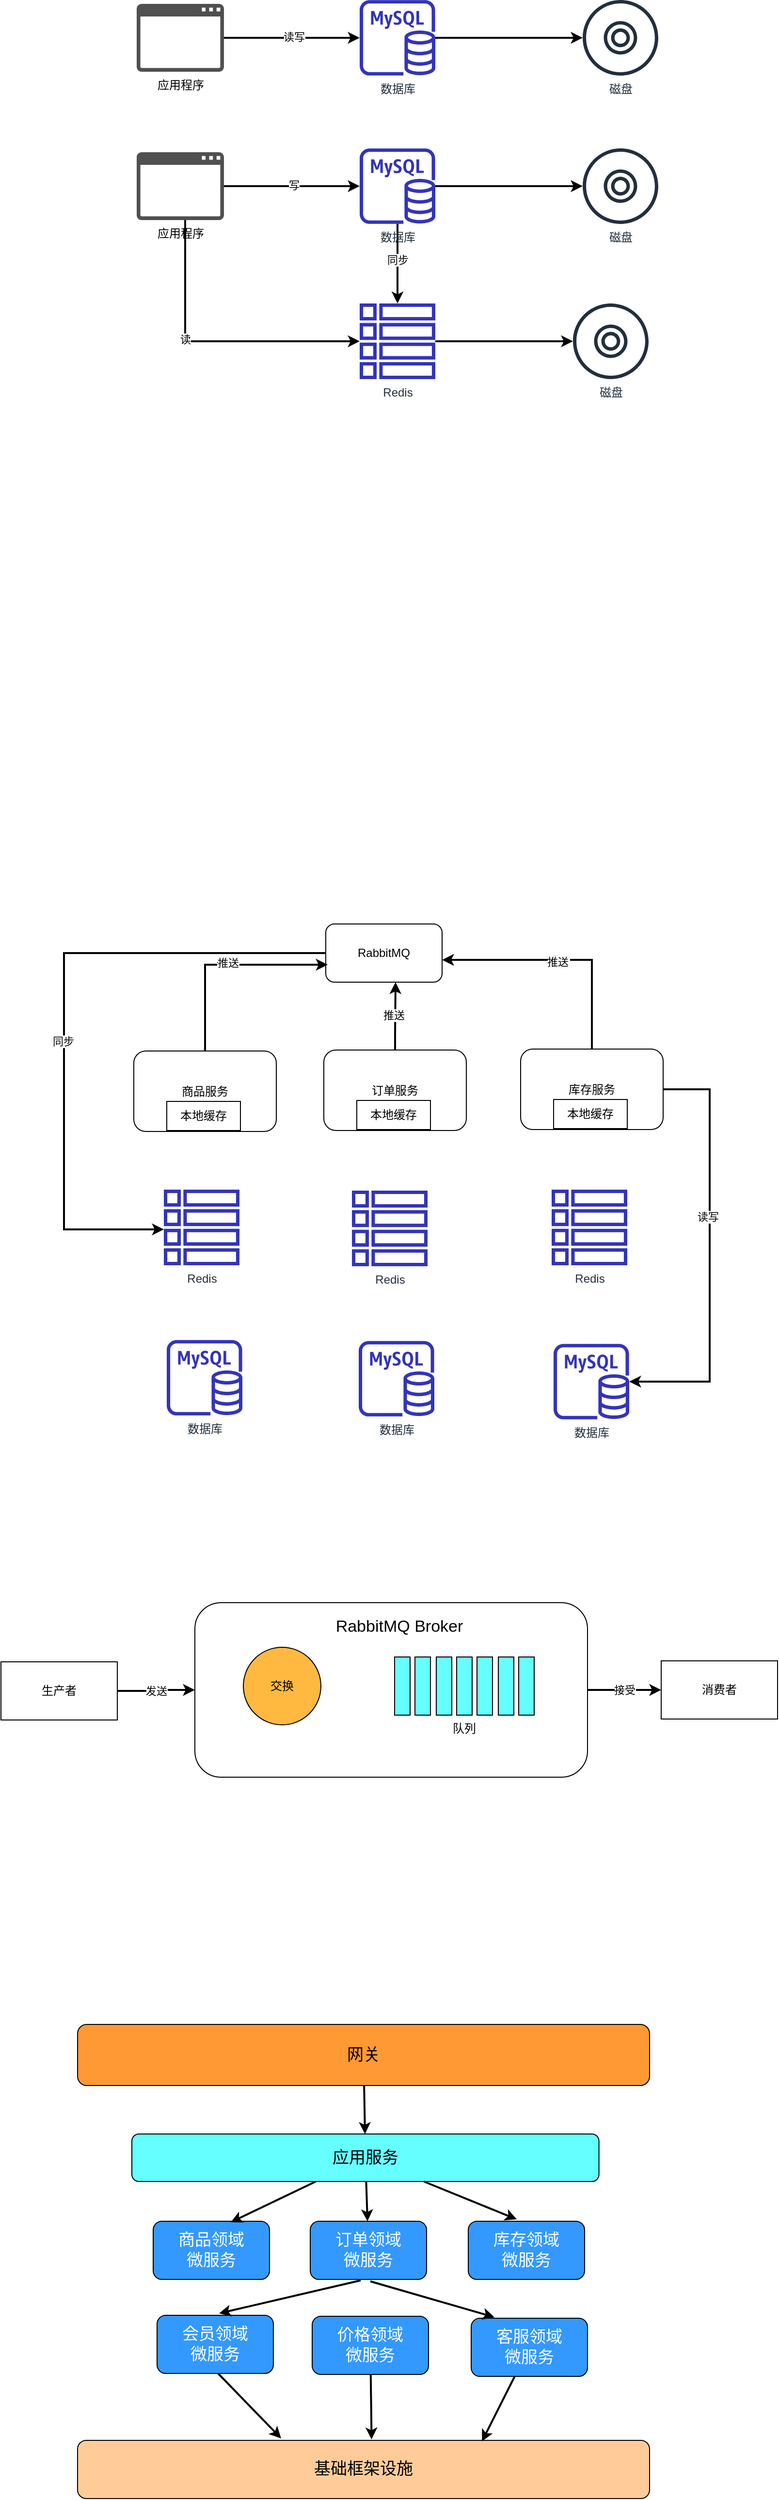 <mxfile version="14.8.2" type="github">
  <diagram id="kO47HjCVSKzxQzMlH1wq" name="Page-1">
    <mxGraphModel dx="1298" dy="699" grid="0" gridSize="10" guides="0" tooltips="1" connect="0" arrows="0" fold="1" page="1" pageScale="1" pageWidth="827" pageHeight="1169" math="0" shadow="0">
      <root>
        <mxCell id="0" />
        <mxCell id="1" parent="0" />
        <mxCell id="Cb7k-1XzN7EP1WFbkGiM-3" value="磁盘" style="outlineConnect=0;fontColor=#232F3E;gradientColor=none;fillColor=#232F3E;strokeColor=none;dashed=0;verticalLabelPosition=bottom;verticalAlign=top;align=center;html=1;fontSize=12;fontStyle=0;aspect=fixed;pointerEvents=1;shape=mxgraph.aws4.disk;" vertex="1" parent="1">
          <mxGeometry x="620" y="270" width="78" height="78" as="geometry" />
        </mxCell>
        <mxCell id="Cb7k-1XzN7EP1WFbkGiM-8" style="edgeStyle=orthogonalEdgeStyle;rounded=0;orthogonalLoop=1;jettySize=auto;html=1;strokeWidth=2;" edge="1" parent="1" source="Cb7k-1XzN7EP1WFbkGiM-5" target="Cb7k-1XzN7EP1WFbkGiM-3">
          <mxGeometry relative="1" as="geometry" />
        </mxCell>
        <mxCell id="Cb7k-1XzN7EP1WFbkGiM-5" value="数据库" style="outlineConnect=0;fontColor=#232F3E;gradientColor=none;fillColor=#3334B9;strokeColor=none;dashed=0;verticalLabelPosition=bottom;verticalAlign=top;align=center;html=1;fontSize=12;fontStyle=0;aspect=fixed;pointerEvents=1;shape=mxgraph.aws4.rds_mysql_instance;" vertex="1" parent="1">
          <mxGeometry x="390" y="270" width="78" height="78" as="geometry" />
        </mxCell>
        <mxCell id="Cb7k-1XzN7EP1WFbkGiM-7" style="edgeStyle=orthogonalEdgeStyle;rounded=0;orthogonalLoop=1;jettySize=auto;html=1;strokeWidth=2;" edge="1" parent="1" source="Cb7k-1XzN7EP1WFbkGiM-6" target="Cb7k-1XzN7EP1WFbkGiM-5">
          <mxGeometry relative="1" as="geometry" />
        </mxCell>
        <mxCell id="Cb7k-1XzN7EP1WFbkGiM-9" value="读写" style="edgeLabel;html=1;align=center;verticalAlign=middle;resizable=0;points=[];" vertex="1" connectable="0" parent="Cb7k-1XzN7EP1WFbkGiM-7">
          <mxGeometry x="0.029" y="1" relative="1" as="geometry">
            <mxPoint as="offset" />
          </mxGeometry>
        </mxCell>
        <mxCell id="Cb7k-1XzN7EP1WFbkGiM-6" value="应用程序" style="pointerEvents=1;shadow=0;dashed=0;html=1;strokeColor=none;fillColor=#505050;labelPosition=center;verticalLabelPosition=bottom;verticalAlign=top;outlineConnect=0;align=center;shape=mxgraph.office.concepts.application_generic;" vertex="1" parent="1">
          <mxGeometry x="160" y="274" width="90" height="70" as="geometry" />
        </mxCell>
        <mxCell id="Cb7k-1XzN7EP1WFbkGiM-10" value="磁盘" style="outlineConnect=0;fontColor=#232F3E;gradientColor=none;fillColor=#232F3E;strokeColor=none;dashed=0;verticalLabelPosition=bottom;verticalAlign=top;align=center;html=1;fontSize=12;fontStyle=0;aspect=fixed;pointerEvents=1;shape=mxgraph.aws4.disk;" vertex="1" parent="1">
          <mxGeometry x="620" y="423" width="78" height="78" as="geometry" />
        </mxCell>
        <mxCell id="Cb7k-1XzN7EP1WFbkGiM-11" style="edgeStyle=orthogonalEdgeStyle;rounded=0;orthogonalLoop=1;jettySize=auto;html=1;strokeWidth=2;" edge="1" parent="1" source="Cb7k-1XzN7EP1WFbkGiM-12" target="Cb7k-1XzN7EP1WFbkGiM-10">
          <mxGeometry relative="1" as="geometry" />
        </mxCell>
        <mxCell id="Cb7k-1XzN7EP1WFbkGiM-17" style="edgeStyle=orthogonalEdgeStyle;rounded=0;orthogonalLoop=1;jettySize=auto;html=1;strokeWidth=2;" edge="1" parent="1" source="Cb7k-1XzN7EP1WFbkGiM-12" target="Cb7k-1XzN7EP1WFbkGiM-16">
          <mxGeometry relative="1" as="geometry" />
        </mxCell>
        <mxCell id="Cb7k-1XzN7EP1WFbkGiM-22" value="同步" style="edgeLabel;html=1;align=center;verticalAlign=middle;resizable=0;points=[];" vertex="1" connectable="0" parent="Cb7k-1XzN7EP1WFbkGiM-17">
          <mxGeometry x="-0.098" relative="1" as="geometry">
            <mxPoint as="offset" />
          </mxGeometry>
        </mxCell>
        <mxCell id="Cb7k-1XzN7EP1WFbkGiM-12" value="数据库" style="outlineConnect=0;fontColor=#232F3E;gradientColor=none;fillColor=#3334B9;strokeColor=none;dashed=0;verticalLabelPosition=bottom;verticalAlign=top;align=center;html=1;fontSize=12;fontStyle=0;aspect=fixed;pointerEvents=1;shape=mxgraph.aws4.rds_mysql_instance;" vertex="1" parent="1">
          <mxGeometry x="390" y="423" width="78" height="78" as="geometry" />
        </mxCell>
        <mxCell id="Cb7k-1XzN7EP1WFbkGiM-13" style="edgeStyle=orthogonalEdgeStyle;rounded=0;orthogonalLoop=1;jettySize=auto;html=1;strokeWidth=2;" edge="1" parent="1" source="Cb7k-1XzN7EP1WFbkGiM-15" target="Cb7k-1XzN7EP1WFbkGiM-12">
          <mxGeometry relative="1" as="geometry" />
        </mxCell>
        <mxCell id="Cb7k-1XzN7EP1WFbkGiM-14" value="写" style="edgeLabel;html=1;align=center;verticalAlign=middle;resizable=0;points=[];" vertex="1" connectable="0" parent="Cb7k-1XzN7EP1WFbkGiM-13">
          <mxGeometry x="0.029" y="1" relative="1" as="geometry">
            <mxPoint as="offset" />
          </mxGeometry>
        </mxCell>
        <mxCell id="Cb7k-1XzN7EP1WFbkGiM-20" style="edgeStyle=orthogonalEdgeStyle;rounded=0;orthogonalLoop=1;jettySize=auto;html=1;strokeWidth=2;" edge="1" parent="1" source="Cb7k-1XzN7EP1WFbkGiM-15" target="Cb7k-1XzN7EP1WFbkGiM-16">
          <mxGeometry relative="1" as="geometry">
            <mxPoint x="250" y="693" as="targetPoint" />
            <Array as="points">
              <mxPoint x="210" y="622" />
            </Array>
          </mxGeometry>
        </mxCell>
        <mxCell id="Cb7k-1XzN7EP1WFbkGiM-21" value="读" style="edgeLabel;html=1;align=center;verticalAlign=middle;resizable=0;points=[];" vertex="1" connectable="0" parent="Cb7k-1XzN7EP1WFbkGiM-20">
          <mxGeometry x="-0.194" relative="1" as="geometry">
            <mxPoint as="offset" />
          </mxGeometry>
        </mxCell>
        <mxCell id="Cb7k-1XzN7EP1WFbkGiM-15" value="应用程序" style="pointerEvents=1;shadow=0;dashed=0;html=1;strokeColor=none;fillColor=#505050;labelPosition=center;verticalLabelPosition=bottom;verticalAlign=top;outlineConnect=0;align=center;shape=mxgraph.office.concepts.application_generic;" vertex="1" parent="1">
          <mxGeometry x="160" y="427" width="90" height="70" as="geometry" />
        </mxCell>
        <mxCell id="Cb7k-1XzN7EP1WFbkGiM-19" style="edgeStyle=orthogonalEdgeStyle;rounded=0;orthogonalLoop=1;jettySize=auto;html=1;strokeWidth=2;" edge="1" parent="1" source="Cb7k-1XzN7EP1WFbkGiM-16" target="Cb7k-1XzN7EP1WFbkGiM-18">
          <mxGeometry relative="1" as="geometry" />
        </mxCell>
        <mxCell id="Cb7k-1XzN7EP1WFbkGiM-16" value="Redis" style="outlineConnect=0;fontColor=#232F3E;gradientColor=none;fillColor=#3334B9;strokeColor=none;dashed=0;verticalLabelPosition=bottom;verticalAlign=top;align=center;html=1;fontSize=12;fontStyle=0;aspect=fixed;pointerEvents=1;shape=mxgraph.aws4.table;" vertex="1" parent="1">
          <mxGeometry x="390" y="583" width="78" height="78" as="geometry" />
        </mxCell>
        <mxCell id="Cb7k-1XzN7EP1WFbkGiM-18" value="磁盘" style="outlineConnect=0;fontColor=#232F3E;gradientColor=none;fillColor=#232F3E;strokeColor=none;dashed=0;verticalLabelPosition=bottom;verticalAlign=top;align=center;html=1;fontSize=12;fontStyle=0;aspect=fixed;pointerEvents=1;shape=mxgraph.aws4.disk;" vertex="1" parent="1">
          <mxGeometry x="610" y="583" width="78" height="78" as="geometry" />
        </mxCell>
        <mxCell id="Cb7k-1XzN7EP1WFbkGiM-26" value="RabbitMQ" style="rounded=1;whiteSpace=wrap;html=1;" vertex="1" parent="1">
          <mxGeometry x="355" y="1223" width="120" height="60" as="geometry" />
        </mxCell>
        <mxCell id="Cb7k-1XzN7EP1WFbkGiM-29" value="库存服务" style="rounded=1;whiteSpace=wrap;html=1;" vertex="1" parent="1">
          <mxGeometry x="556" y="1352" width="147" height="83" as="geometry" />
        </mxCell>
        <mxCell id="Cb7k-1XzN7EP1WFbkGiM-30" value="本地缓存" style="rounded=0;whiteSpace=wrap;html=1;" vertex="1" parent="1">
          <mxGeometry x="590" y="1404" width="76" height="30" as="geometry" />
        </mxCell>
        <mxCell id="Cb7k-1XzN7EP1WFbkGiM-35" value="订单服务" style="rounded=1;whiteSpace=wrap;html=1;" vertex="1" parent="1">
          <mxGeometry x="353" y="1353" width="147" height="83" as="geometry" />
        </mxCell>
        <mxCell id="Cb7k-1XzN7EP1WFbkGiM-36" value="本地缓存" style="rounded=0;whiteSpace=wrap;html=1;" vertex="1" parent="1">
          <mxGeometry x="387" y="1405" width="76" height="30" as="geometry" />
        </mxCell>
        <mxCell id="Cb7k-1XzN7EP1WFbkGiM-37" value="商品服务" style="rounded=1;whiteSpace=wrap;html=1;" vertex="1" parent="1">
          <mxGeometry x="157" y="1354" width="147" height="83" as="geometry" />
        </mxCell>
        <mxCell id="Cb7k-1XzN7EP1WFbkGiM-38" value="本地缓存" style="rounded=0;whiteSpace=wrap;html=1;" vertex="1" parent="1">
          <mxGeometry x="191" y="1406" width="76" height="30" as="geometry" />
        </mxCell>
        <mxCell id="Cb7k-1XzN7EP1WFbkGiM-39" value="数据库" style="outlineConnect=0;fontColor=#232F3E;gradientColor=none;fillColor=#3334B9;strokeColor=none;dashed=0;verticalLabelPosition=bottom;verticalAlign=top;align=center;html=1;fontSize=12;fontStyle=0;aspect=fixed;pointerEvents=1;shape=mxgraph.aws4.rds_mysql_instance;" vertex="1" parent="1">
          <mxGeometry x="191" y="1652" width="78" height="78" as="geometry" />
        </mxCell>
        <mxCell id="Cb7k-1XzN7EP1WFbkGiM-40" value="Redis" style="outlineConnect=0;fontColor=#232F3E;gradientColor=none;fillColor=#3334B9;strokeColor=none;dashed=0;verticalLabelPosition=bottom;verticalAlign=top;align=center;html=1;fontSize=12;fontStyle=0;aspect=fixed;pointerEvents=1;shape=mxgraph.aws4.table;" vertex="1" parent="1">
          <mxGeometry x="188" y="1497" width="78" height="78" as="geometry" />
        </mxCell>
        <mxCell id="Cb7k-1XzN7EP1WFbkGiM-41" value="Redis" style="outlineConnect=0;fontColor=#232F3E;gradientColor=none;fillColor=#3334B9;strokeColor=none;dashed=0;verticalLabelPosition=bottom;verticalAlign=top;align=center;html=1;fontSize=12;fontStyle=0;aspect=fixed;pointerEvents=1;shape=mxgraph.aws4.table;" vertex="1" parent="1">
          <mxGeometry x="382" y="1498" width="78" height="78" as="geometry" />
        </mxCell>
        <mxCell id="Cb7k-1XzN7EP1WFbkGiM-42" value="Redis" style="outlineConnect=0;fontColor=#232F3E;gradientColor=none;fillColor=#3334B9;strokeColor=none;dashed=0;verticalLabelPosition=bottom;verticalAlign=top;align=center;html=1;fontSize=12;fontStyle=0;aspect=fixed;pointerEvents=1;shape=mxgraph.aws4.table;" vertex="1" parent="1">
          <mxGeometry x="588" y="1497" width="78" height="78" as="geometry" />
        </mxCell>
        <mxCell id="Cb7k-1XzN7EP1WFbkGiM-43" style="edgeStyle=orthogonalEdgeStyle;rounded=0;orthogonalLoop=1;jettySize=auto;html=1;strokeWidth=2;entryX=0.017;entryY=0.7;entryDx=0;entryDy=0;entryPerimeter=0;" edge="1" parent="1" source="Cb7k-1XzN7EP1WFbkGiM-37" target="Cb7k-1XzN7EP1WFbkGiM-26">
          <mxGeometry relative="1" as="geometry">
            <mxPoint x="196" y="1245" as="sourcePoint" />
            <mxPoint x="337" y="1256" as="targetPoint" />
            <Array as="points">
              <mxPoint x="231" y="1265" />
            </Array>
          </mxGeometry>
        </mxCell>
        <mxCell id="Cb7k-1XzN7EP1WFbkGiM-44" value="读写" style="edgeLabel;html=1;align=center;verticalAlign=middle;resizable=0;points=[];" vertex="1" connectable="0" parent="Cb7k-1XzN7EP1WFbkGiM-43">
          <mxGeometry x="0.029" y="1" relative="1" as="geometry">
            <mxPoint as="offset" />
          </mxGeometry>
        </mxCell>
        <mxCell id="Cb7k-1XzN7EP1WFbkGiM-45" value="推送" style="edgeLabel;html=1;align=center;verticalAlign=middle;resizable=0;points=[];" vertex="1" connectable="0" parent="Cb7k-1XzN7EP1WFbkGiM-43">
          <mxGeometry x="0.038" y="2" relative="1" as="geometry">
            <mxPoint as="offset" />
          </mxGeometry>
        </mxCell>
        <mxCell id="Cb7k-1XzN7EP1WFbkGiM-46" style="edgeStyle=orthogonalEdgeStyle;rounded=0;orthogonalLoop=1;jettySize=auto;html=1;strokeWidth=2;" edge="1" parent="1" source="Cb7k-1XzN7EP1WFbkGiM-35" target="Cb7k-1XzN7EP1WFbkGiM-26">
          <mxGeometry relative="1" as="geometry">
            <mxPoint x="240.5" y="1364" as="sourcePoint" />
            <mxPoint x="367.04" y="1275" as="targetPoint" />
            <Array as="points">
              <mxPoint x="427" y="1337" />
              <mxPoint x="427" y="1337" />
            </Array>
          </mxGeometry>
        </mxCell>
        <mxCell id="Cb7k-1XzN7EP1WFbkGiM-47" value="读写" style="edgeLabel;html=1;align=center;verticalAlign=middle;resizable=0;points=[];" vertex="1" connectable="0" parent="Cb7k-1XzN7EP1WFbkGiM-46">
          <mxGeometry x="0.029" y="1" relative="1" as="geometry">
            <mxPoint as="offset" />
          </mxGeometry>
        </mxCell>
        <mxCell id="Cb7k-1XzN7EP1WFbkGiM-48" value="推送" style="edgeLabel;html=1;align=center;verticalAlign=middle;resizable=0;points=[];" vertex="1" connectable="0" parent="Cb7k-1XzN7EP1WFbkGiM-46">
          <mxGeometry x="0.038" y="2" relative="1" as="geometry">
            <mxPoint as="offset" />
          </mxGeometry>
        </mxCell>
        <mxCell id="Cb7k-1XzN7EP1WFbkGiM-49" style="edgeStyle=orthogonalEdgeStyle;rounded=0;orthogonalLoop=1;jettySize=auto;html=1;strokeWidth=2;" edge="1" parent="1" source="Cb7k-1XzN7EP1WFbkGiM-29" target="Cb7k-1XzN7EP1WFbkGiM-26">
          <mxGeometry relative="1" as="geometry">
            <mxPoint x="250.5" y="1374" as="sourcePoint" />
            <mxPoint x="377.04" y="1285" as="targetPoint" />
            <Array as="points">
              <mxPoint x="630" y="1260" />
            </Array>
          </mxGeometry>
        </mxCell>
        <mxCell id="Cb7k-1XzN7EP1WFbkGiM-50" value="读写" style="edgeLabel;html=1;align=center;verticalAlign=middle;resizable=0;points=[];" vertex="1" connectable="0" parent="Cb7k-1XzN7EP1WFbkGiM-49">
          <mxGeometry x="0.029" y="1" relative="1" as="geometry">
            <mxPoint as="offset" />
          </mxGeometry>
        </mxCell>
        <mxCell id="Cb7k-1XzN7EP1WFbkGiM-51" value="推送" style="edgeLabel;html=1;align=center;verticalAlign=middle;resizable=0;points=[];" vertex="1" connectable="0" parent="Cb7k-1XzN7EP1WFbkGiM-49">
          <mxGeometry x="0.038" y="2" relative="1" as="geometry">
            <mxPoint as="offset" />
          </mxGeometry>
        </mxCell>
        <mxCell id="Cb7k-1XzN7EP1WFbkGiM-52" style="edgeStyle=orthogonalEdgeStyle;rounded=0;orthogonalLoop=1;jettySize=auto;html=1;strokeWidth=2;" edge="1" parent="1" source="Cb7k-1XzN7EP1WFbkGiM-26" target="Cb7k-1XzN7EP1WFbkGiM-40">
          <mxGeometry relative="1" as="geometry">
            <mxPoint x="260.5" y="1384" as="sourcePoint" />
            <mxPoint x="387.04" y="1295" as="targetPoint" />
            <Array as="points">
              <mxPoint x="85" y="1253" />
              <mxPoint x="85" y="1538" />
            </Array>
          </mxGeometry>
        </mxCell>
        <mxCell id="Cb7k-1XzN7EP1WFbkGiM-55" value="同步" style="edgeLabel;html=1;align=center;verticalAlign=middle;resizable=0;points=[];" vertex="1" connectable="0" parent="Cb7k-1XzN7EP1WFbkGiM-52">
          <mxGeometry x="0.036" y="3" relative="1" as="geometry">
            <mxPoint x="-4" y="20" as="offset" />
          </mxGeometry>
        </mxCell>
        <mxCell id="Cb7k-1XzN7EP1WFbkGiM-56" value="数据库" style="outlineConnect=0;fontColor=#232F3E;gradientColor=none;fillColor=#3334B9;strokeColor=none;dashed=0;verticalLabelPosition=bottom;verticalAlign=top;align=center;html=1;fontSize=12;fontStyle=0;aspect=fixed;pointerEvents=1;shape=mxgraph.aws4.rds_mysql_instance;" vertex="1" parent="1">
          <mxGeometry x="389" y="1653" width="78" height="78" as="geometry" />
        </mxCell>
        <mxCell id="Cb7k-1XzN7EP1WFbkGiM-57" value="数据库" style="outlineConnect=0;fontColor=#232F3E;gradientColor=none;fillColor=#3334B9;strokeColor=none;dashed=0;verticalLabelPosition=bottom;verticalAlign=top;align=center;html=1;fontSize=12;fontStyle=0;aspect=fixed;pointerEvents=1;shape=mxgraph.aws4.rds_mysql_instance;" vertex="1" parent="1">
          <mxGeometry x="590" y="1656" width="78" height="78" as="geometry" />
        </mxCell>
        <mxCell id="Cb7k-1XzN7EP1WFbkGiM-58" style="edgeStyle=orthogonalEdgeStyle;rounded=0;orthogonalLoop=1;jettySize=auto;html=1;strokeWidth=2;" edge="1" parent="1" source="Cb7k-1XzN7EP1WFbkGiM-29" target="Cb7k-1XzN7EP1WFbkGiM-57">
          <mxGeometry relative="1" as="geometry">
            <mxPoint x="780.5" y="1546" as="sourcePoint" />
            <mxPoint x="626" y="1454" as="targetPoint" />
            <Array as="points">
              <mxPoint x="751" y="1394" />
              <mxPoint x="751" y="1695" />
            </Array>
          </mxGeometry>
        </mxCell>
        <mxCell id="Cb7k-1XzN7EP1WFbkGiM-61" value="读写" style="edgeLabel;html=1;align=center;verticalAlign=middle;resizable=0;points=[];" vertex="1" connectable="0" parent="Cb7k-1XzN7EP1WFbkGiM-58">
          <mxGeometry x="0.038" y="-1" relative="1" as="geometry">
            <mxPoint x="-1" y="-45" as="offset" />
          </mxGeometry>
        </mxCell>
        <mxCell id="Cb7k-1XzN7EP1WFbkGiM-62" value="生产者" style="rounded=0;whiteSpace=wrap;html=1;" vertex="1" parent="1">
          <mxGeometry x="20" y="1984" width="120" height="60" as="geometry" />
        </mxCell>
        <mxCell id="Cb7k-1XzN7EP1WFbkGiM-63" value="消费者" style="rounded=0;whiteSpace=wrap;html=1;" vertex="1" parent="1">
          <mxGeometry x="701" y="1983" width="120" height="60" as="geometry" />
        </mxCell>
        <mxCell id="Cb7k-1XzN7EP1WFbkGiM-64" value="" style="rounded=1;whiteSpace=wrap;html=1;" vertex="1" parent="1">
          <mxGeometry x="220" y="1923" width="405" height="180" as="geometry" />
        </mxCell>
        <mxCell id="Cb7k-1XzN7EP1WFbkGiM-65" value="交换" style="ellipse;whiteSpace=wrap;html=1;aspect=fixed;fillColor=#FFB940;" vertex="1" parent="1">
          <mxGeometry x="270" y="1969" width="80" height="80" as="geometry" />
        </mxCell>
        <mxCell id="Cb7k-1XzN7EP1WFbkGiM-69" value="" style="rounded=0;whiteSpace=wrap;html=1;fillColor=#66FFFF;" vertex="1" parent="1">
          <mxGeometry x="469" y="1979" width="16" height="60" as="geometry" />
        </mxCell>
        <mxCell id="Cb7k-1XzN7EP1WFbkGiM-70" value="" style="rounded=0;whiteSpace=wrap;html=1;fillColor=#66FFFF;" vertex="1" parent="1">
          <mxGeometry x="490" y="1979" width="16" height="60" as="geometry" />
        </mxCell>
        <mxCell id="Cb7k-1XzN7EP1WFbkGiM-71" value="" style="rounded=0;whiteSpace=wrap;html=1;fillColor=#66FFFF;" vertex="1" parent="1">
          <mxGeometry x="511" y="1979" width="16" height="60" as="geometry" />
        </mxCell>
        <mxCell id="Cb7k-1XzN7EP1WFbkGiM-72" value="" style="rounded=0;whiteSpace=wrap;html=1;fillColor=#66FFFF;" vertex="1" parent="1">
          <mxGeometry x="533" y="1979" width="16" height="60" as="geometry" />
        </mxCell>
        <mxCell id="Cb7k-1XzN7EP1WFbkGiM-73" value="" style="rounded=0;whiteSpace=wrap;html=1;fillColor=#66FFFF;" vertex="1" parent="1">
          <mxGeometry x="554" y="1979" width="16" height="60" as="geometry" />
        </mxCell>
        <mxCell id="Cb7k-1XzN7EP1WFbkGiM-74" value="" style="rounded=0;whiteSpace=wrap;html=1;fillColor=#66FFFF;" vertex="1" parent="1">
          <mxGeometry x="447" y="1979" width="16" height="60" as="geometry" />
        </mxCell>
        <mxCell id="Cb7k-1XzN7EP1WFbkGiM-75" value="" style="rounded=0;whiteSpace=wrap;html=1;fillColor=#66FFFF;" vertex="1" parent="1">
          <mxGeometry x="426" y="1979" width="16" height="60" as="geometry" />
        </mxCell>
        <mxCell id="Cb7k-1XzN7EP1WFbkGiM-76" value="队列" style="text;html=1;strokeColor=none;fillColor=none;align=center;verticalAlign=middle;whiteSpace=wrap;rounded=0;" vertex="1" parent="1">
          <mxGeometry x="478" y="2043" width="40" height="20" as="geometry" />
        </mxCell>
        <mxCell id="Cb7k-1XzN7EP1WFbkGiM-77" value="RabbitMQ Broker" style="text;html=1;strokeColor=none;fillColor=none;align=center;verticalAlign=middle;whiteSpace=wrap;rounded=0;fontSize=17;" vertex="1" parent="1">
          <mxGeometry x="351" y="1938" width="160" height="20" as="geometry" />
        </mxCell>
        <mxCell id="Cb7k-1XzN7EP1WFbkGiM-78" value="发送" style="edgeStyle=orthogonalEdgeStyle;rounded=0;orthogonalLoop=1;jettySize=auto;html=1;strokeWidth=2;" edge="1" parent="1" source="Cb7k-1XzN7EP1WFbkGiM-62" target="Cb7k-1XzN7EP1WFbkGiM-64">
          <mxGeometry relative="1" as="geometry">
            <mxPoint x="160" y="2015" as="sourcePoint" />
            <mxPoint x="218" y="2015" as="targetPoint" />
          </mxGeometry>
        </mxCell>
        <mxCell id="Cb7k-1XzN7EP1WFbkGiM-81" value="接受" style="edgeStyle=orthogonalEdgeStyle;rounded=0;orthogonalLoop=1;jettySize=auto;html=1;strokeWidth=2;" edge="1" parent="1" source="Cb7k-1XzN7EP1WFbkGiM-64" target="Cb7k-1XzN7EP1WFbkGiM-63">
          <mxGeometry relative="1" as="geometry">
            <mxPoint x="150" y="2024" as="sourcePoint" />
            <mxPoint x="230" y="2023" as="targetPoint" />
          </mxGeometry>
        </mxCell>
        <mxCell id="Cb7k-1XzN7EP1WFbkGiM-82" value="网关" style="rounded=1;whiteSpace=wrap;html=1;fontSize=17;fillColor=#FF9933;" vertex="1" parent="1">
          <mxGeometry x="99" y="2358" width="590" height="63" as="geometry" />
        </mxCell>
        <mxCell id="Cb7k-1XzN7EP1WFbkGiM-83" value="商品领域&lt;br&gt;微服务" style="rounded=1;whiteSpace=wrap;html=1;fontSize=17;fillColor=#3399FF;fontColor=#FFFFFF;" vertex="1" parent="1">
          <mxGeometry x="177" y="2561" width="120" height="60" as="geometry" />
        </mxCell>
        <mxCell id="Cb7k-1XzN7EP1WFbkGiM-84" value="订单领域&lt;br&gt;微服务" style="rounded=1;whiteSpace=wrap;html=1;fontSize=17;fillColor=#3399FF;fontColor=#FFFFFF;" vertex="1" parent="1">
          <mxGeometry x="339" y="2561" width="120" height="60" as="geometry" />
        </mxCell>
        <mxCell id="Cb7k-1XzN7EP1WFbkGiM-85" value="库存领域&lt;br&gt;微服务" style="rounded=1;whiteSpace=wrap;html=1;fontSize=17;fillColor=#3399FF;fontColor=#FFFFFF;" vertex="1" parent="1">
          <mxGeometry x="502" y="2561" width="120" height="60" as="geometry" />
        </mxCell>
        <mxCell id="Cb7k-1XzN7EP1WFbkGiM-86" value="会员领域&lt;br&gt;微服务" style="rounded=1;whiteSpace=wrap;html=1;fontSize=17;fillColor=#3399FF;fontColor=#FFFFFF;" vertex="1" parent="1">
          <mxGeometry x="181" y="2658" width="120" height="60" as="geometry" />
        </mxCell>
        <mxCell id="Cb7k-1XzN7EP1WFbkGiM-87" value="价格领域&lt;br&gt;微服务" style="rounded=1;whiteSpace=wrap;html=1;fontSize=17;fillColor=#3399FF;fontColor=#FFFFFF;" vertex="1" parent="1">
          <mxGeometry x="341" y="2659" width="120" height="60" as="geometry" />
        </mxCell>
        <mxCell id="Cb7k-1XzN7EP1WFbkGiM-88" value="客服领域&lt;br&gt;微服务" style="rounded=1;whiteSpace=wrap;html=1;fontSize=17;fillColor=#3399FF;fontColor=#FFFFFF;" vertex="1" parent="1">
          <mxGeometry x="505" y="2661" width="120" height="60" as="geometry" />
        </mxCell>
        <mxCell id="Cb7k-1XzN7EP1WFbkGiM-89" value="基础框架设施" style="rounded=1;whiteSpace=wrap;html=1;fontSize=17;fillColor=#FFCC99;" vertex="1" parent="1">
          <mxGeometry x="99" y="2787" width="590" height="60" as="geometry" />
        </mxCell>
        <mxCell id="Cb7k-1XzN7EP1WFbkGiM-90" value="应用服务" style="rounded=1;whiteSpace=wrap;html=1;fontSize=17;fillColor=#66FFFF;" vertex="1" parent="1">
          <mxGeometry x="155" y="2471" width="481.83" height="49" as="geometry" />
        </mxCell>
        <mxCell id="Cb7k-1XzN7EP1WFbkGiM-91" value="" style="endArrow=classic;html=1;fontSize=17;fontColor=#FFFFFF;strokeWidth=2;entryX=0.667;entryY=0.017;entryDx=0;entryDy=0;entryPerimeter=0;" edge="1" parent="1" source="Cb7k-1XzN7EP1WFbkGiM-90" target="Cb7k-1XzN7EP1WFbkGiM-83">
          <mxGeometry width="50" height="50" relative="1" as="geometry">
            <mxPoint x="73" y="2530" as="sourcePoint" />
            <mxPoint x="266" y="2565" as="targetPoint" />
          </mxGeometry>
        </mxCell>
        <mxCell id="Cb7k-1XzN7EP1WFbkGiM-92" value="" style="endArrow=classic;html=1;fontSize=17;fontColor=#FFFFFF;strokeWidth=2;entryX=0.417;entryY=-0.033;entryDx=0;entryDy=0;entryPerimeter=0;" edge="1" parent="1" source="Cb7k-1XzN7EP1WFbkGiM-90" target="Cb7k-1XzN7EP1WFbkGiM-85">
          <mxGeometry width="50" height="50" relative="1" as="geometry">
            <mxPoint x="348.107" y="2530" as="sourcePoint" />
            <mxPoint x="256.04" y="2569.02" as="targetPoint" />
          </mxGeometry>
        </mxCell>
        <mxCell id="Cb7k-1XzN7EP1WFbkGiM-93" value="" style="endArrow=classic;html=1;fontSize=17;fontColor=#FFFFFF;strokeWidth=2;" edge="1" parent="1" source="Cb7k-1XzN7EP1WFbkGiM-90" target="Cb7k-1XzN7EP1WFbkGiM-84">
          <mxGeometry width="50" height="50" relative="1" as="geometry">
            <mxPoint x="358.107" y="2540" as="sourcePoint" />
            <mxPoint x="266.04" y="2579.02" as="targetPoint" />
          </mxGeometry>
        </mxCell>
        <mxCell id="Cb7k-1XzN7EP1WFbkGiM-94" value="" style="endArrow=classic;html=1;fontSize=17;fontColor=#FFFFFF;strokeWidth=2;exitX=0.525;exitY=1;exitDx=0;exitDy=0;exitPerimeter=0;" edge="1" parent="1" source="Cb7k-1XzN7EP1WFbkGiM-86">
          <mxGeometry width="50" height="50" relative="1" as="geometry">
            <mxPoint x="368.107" y="2550" as="sourcePoint" />
            <mxPoint x="309" y="2785" as="targetPoint" />
          </mxGeometry>
        </mxCell>
        <mxCell id="Cb7k-1XzN7EP1WFbkGiM-95" value="" style="endArrow=classic;html=1;fontSize=17;fontColor=#FFFFFF;strokeWidth=2;entryX=0.514;entryY=-0.017;entryDx=0;entryDy=0;entryPerimeter=0;" edge="1" parent="1" source="Cb7k-1XzN7EP1WFbkGiM-87" target="Cb7k-1XzN7EP1WFbkGiM-89">
          <mxGeometry width="50" height="50" relative="1" as="geometry">
            <mxPoint x="378.107" y="2560" as="sourcePoint" />
            <mxPoint x="286.04" y="2599.02" as="targetPoint" />
          </mxGeometry>
        </mxCell>
        <mxCell id="Cb7k-1XzN7EP1WFbkGiM-96" value="" style="endArrow=classic;html=1;fontSize=17;fontColor=#FFFFFF;strokeWidth=2;entryX=0.707;entryY=0.017;entryDx=0;entryDy=0;entryPerimeter=0;" edge="1" parent="1" source="Cb7k-1XzN7EP1WFbkGiM-88" target="Cb7k-1XzN7EP1WFbkGiM-89">
          <mxGeometry width="50" height="50" relative="1" as="geometry">
            <mxPoint x="388.107" y="2570" as="sourcePoint" />
            <mxPoint x="296.04" y="2609.02" as="targetPoint" />
          </mxGeometry>
        </mxCell>
        <mxCell id="Cb7k-1XzN7EP1WFbkGiM-97" value="" style="endArrow=classic;html=1;fontSize=17;fontColor=#FFFFFF;strokeWidth=2;" edge="1" parent="1" source="Cb7k-1XzN7EP1WFbkGiM-82" target="Cb7k-1XzN7EP1WFbkGiM-90">
          <mxGeometry width="50" height="50" relative="1" as="geometry">
            <mxPoint x="398.107" y="2580" as="sourcePoint" />
            <mxPoint x="306.04" y="2619.02" as="targetPoint" />
          </mxGeometry>
        </mxCell>
        <mxCell id="Cb7k-1XzN7EP1WFbkGiM-98" value="" style="endArrow=classic;html=1;fontSize=17;fontColor=#FFFFFF;strokeWidth=2;exitX=0.433;exitY=1.017;exitDx=0;exitDy=0;exitPerimeter=0;" edge="1" parent="1" source="Cb7k-1XzN7EP1WFbkGiM-84">
          <mxGeometry width="50" height="50" relative="1" as="geometry">
            <mxPoint x="408.107" y="2590" as="sourcePoint" />
            <mxPoint x="245" y="2656" as="targetPoint" />
          </mxGeometry>
        </mxCell>
        <mxCell id="Cb7k-1XzN7EP1WFbkGiM-99" value="" style="endArrow=classic;html=1;fontSize=17;fontColor=#FFFFFF;strokeWidth=2;entryX=0.2;entryY=-0.017;entryDx=0;entryDy=0;entryPerimeter=0;exitX=0.517;exitY=1.033;exitDx=0;exitDy=0;exitPerimeter=0;" edge="1" parent="1" source="Cb7k-1XzN7EP1WFbkGiM-84" target="Cb7k-1XzN7EP1WFbkGiM-88">
          <mxGeometry width="50" height="50" relative="1" as="geometry">
            <mxPoint x="418.107" y="2600" as="sourcePoint" />
            <mxPoint x="326.04" y="2639.02" as="targetPoint" />
          </mxGeometry>
        </mxCell>
      </root>
    </mxGraphModel>
  </diagram>
</mxfile>
